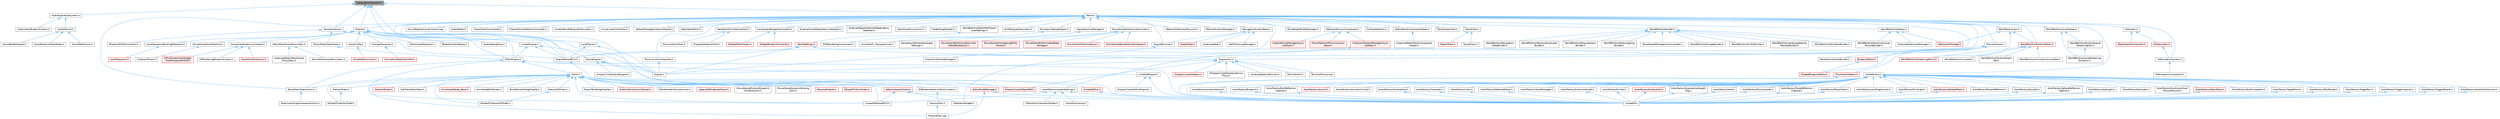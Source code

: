 digraph "SubsystemCollection.h"
{
 // INTERACTIVE_SVG=YES
 // LATEX_PDF_SIZE
  bgcolor="transparent";
  edge [fontname=Helvetica,fontsize=10,labelfontname=Helvetica,labelfontsize=10];
  node [fontname=Helvetica,fontsize=10,shape=box,height=0.2,width=0.4];
  Node1 [id="Node000001",label="SubsystemCollection.h",height=0.2,width=0.4,color="gray40", fillcolor="grey60", style="filled", fontcolor="black",tooltip=" "];
  Node1 -> Node2 [id="edge1_Node000001_Node000002",dir="back",color="steelblue1",style="solid",tooltip=" "];
  Node2 [id="Node000002",label="AudioEngineSubsystem.h",height=0.2,width=0.4,color="grey40", fillcolor="white", style="filled",URL="$d7/d17/AudioEngineSubsystem_8h.html",tooltip=" "];
  Node2 -> Node3 [id="edge2_Node000002_Node000003",dir="back",color="steelblue1",style="solid",tooltip=" "];
  Node3 [id="Node000003",label="AudioDevice.h",height=0.2,width=0.4,color="grey40", fillcolor="white", style="filled",URL="$d7/ddb/AudioDevice_8h.html",tooltip=" "];
  Node3 -> Node4 [id="edge3_Node000003_Node000004",dir="back",color="steelblue1",style="solid",tooltip=" "];
  Node4 [id="Node000004",label="SoundDefinitions.h",height=0.2,width=0.4,color="grey40", fillcolor="white", style="filled",URL="$d4/da9/SoundDefinitions_8h.html",tooltip=" "];
  Node3 -> Node5 [id="edge4_Node000003_Node000005",dir="back",color="steelblue1",style="solid",tooltip=" "];
  Node5 [id="Node000005",label="SoundNodeDoppler.h",height=0.2,width=0.4,color="grey40", fillcolor="white", style="filled",URL="$d1/d51/SoundNodeDoppler_8h.html",tooltip=" "];
  Node3 -> Node6 [id="edge5_Node000003_Node000006",dir="back",color="steelblue1",style="solid",tooltip=" "];
  Node6 [id="Node000006",label="SoundSubmixGraphNode.h",height=0.2,width=0.4,color="grey40", fillcolor="white", style="filled",URL="$d5/d09/SoundSubmixGraphNode_8h.html",tooltip=" "];
  Node2 -> Node7 [id="edge6_Node000002_Node000007",dir="back",color="steelblue1",style="solid",tooltip=" "];
  Node7 [id="Node000007",label="SubsystemBlueprintLibrary.h",height=0.2,width=0.4,color="grey40", fillcolor="white", style="filled",URL="$d1/dad/SubsystemBlueprintLibrary_8h.html",tooltip=" "];
  Node1 -> Node8 [id="edge7_Node000001_Node000008",dir="back",color="steelblue1",style="solid",tooltip=" "];
  Node8 [id="Node000008",label="EditorEngine.h",height=0.2,width=0.4,color="grey40", fillcolor="white", style="filled",URL="$da/d0c/EditorEngine_8h.html",tooltip=" "];
  Node8 -> Node9 [id="edge8_Node000008_Node000009",dir="back",color="steelblue1",style="solid",tooltip=" "];
  Node9 [id="Node000009",label="BookMarkTypeActions.h",height=0.2,width=0.4,color="grey40", fillcolor="white", style="filled",URL="$d0/d2f/BookMarkTypeActions_8h.html",tooltip=" "];
  Node9 -> Node10 [id="edge9_Node000009_Node000010",dir="back",color="steelblue1",style="solid",tooltip=" "];
  Node10 [id="Node000010",label="BookmarkSingleViewportActions.h",height=0.2,width=0.4,color="grey40", fillcolor="white", style="filled",URL="$d3/dd5/BookmarkSingleViewportActions_8h.html",tooltip=" "];
  Node8 -> Node11 [id="edge10_Node000008_Node000011",dir="back",color="steelblue1",style="solid",tooltip=" "];
  Node11 [id="Node000011",label="Editor.h",height=0.2,width=0.4,color="grey40", fillcolor="white", style="filled",URL="$de/d6e/Editor_8h.html",tooltip=" "];
  Node11 -> Node12 [id="edge11_Node000011_Node000012",dir="back",color="steelblue1",style="solid",tooltip=" "];
  Node12 [id="Node000012",label="AnimGraphNode_Base.h",height=0.2,width=0.4,color="red", fillcolor="#FFF0F0", style="filled",URL="$d0/dfb/AnimGraphNode__Base_8h.html",tooltip=" "];
  Node11 -> Node104 [id="edge12_Node000011_Node000104",dir="back",color="steelblue1",style="solid",tooltip=" "];
  Node104 [id="Node000104",label="AnimNodeEditModes.h",height=0.2,width=0.4,color="grey40", fillcolor="white", style="filled",URL="$db/dde/AnimNodeEditModes_8h.html",tooltip=" "];
  Node11 -> Node9 [id="edge13_Node000011_Node000009",dir="back",color="steelblue1",style="solid",tooltip=" "];
  Node11 -> Node105 [id="edge14_Node000011_Node000105",dir="back",color="steelblue1",style="solid",tooltip=" "];
  Node105 [id="Node000105",label="BrushBuilderDragDropOp.h",height=0.2,width=0.4,color="grey40", fillcolor="white", style="filled",URL="$d9/d56/BrushBuilderDragDropOp_8h.html",tooltip=" "];
  Node11 -> Node106 [id="edge15_Node000011_Node000106",dir="back",color="steelblue1",style="solid",tooltip=" "];
  Node106 [id="Node000106",label="DisplayClusterObjectRef.h",height=0.2,width=0.4,color="red", fillcolor="#FFF0F0", style="filled",URL="$d9/d87/DisplayClusterObjectRef_8h.html",tooltip=" "];
  Node11 -> Node114 [id="edge16_Node000011_Node000114",dir="back",color="steelblue1",style="solid",tooltip=" "];
  Node114 [id="Node000114",label="EdModeInteractiveToolsContext.h",height=0.2,width=0.4,color="grey40", fillcolor="white", style="filled",URL="$d7/da4/EdModeInteractiveToolsContext_8h.html",tooltip=" "];
  Node114 -> Node115 [id="edge17_Node000114_Node000115",dir="back",color="steelblue1",style="solid",tooltip=" "];
  Node115 [id="Node000115",label="FractureTool.h",height=0.2,width=0.4,color="grey40", fillcolor="white", style="filled",URL="$d4/d30/FractureTool_8h.html",tooltip=" "];
  Node115 -> Node116 [id="edge18_Node000115_Node000116",dir="back",color="steelblue1",style="solid",tooltip=" "];
  Node116 [id="Node000116",label="FractureTool.cpp",height=0.2,width=0.4,color="grey40", fillcolor="white", style="filled",URL="$dc/d9a/FractureTool_8cpp.html",tooltip=" "];
  Node11 -> Node117 [id="edge19_Node000011_Node000117",dir="back",color="steelblue1",style="solid",tooltip=" "];
  Node117 [id="Node000117",label="EditorModeManager.h",height=0.2,width=0.4,color="red", fillcolor="#FFF0F0", style="filled",URL="$d9/dca/EditorModeManager_8h.html",tooltip=" "];
  Node117 -> Node116 [id="edge20_Node000117_Node000116",dir="back",color="steelblue1",style="solid",tooltip=" "];
  Node117 -> Node121 [id="edge21_Node000117_Node000121",dir="back",color="steelblue1",style="solid",tooltip=" "];
  Node121 [id="Node000121",label="UnrealEd.h",height=0.2,width=0.4,color="grey40", fillcolor="white", style="filled",URL="$d2/d5f/UnrealEd_8h.html",tooltip=" "];
  Node11 -> Node124 [id="edge22_Node000011_Node000124",dir="back",color="steelblue1",style="solid",tooltip=" "];
  Node124 [id="Node000124",label="EditorViewportClient.h",height=0.2,width=0.4,color="red", fillcolor="#FFF0F0", style="filled",URL="$d4/d41/EditorViewportClient_8h.html",tooltip=" "];
  Node124 -> Node143 [id="edge23_Node000124_Node000143",dir="back",color="steelblue1",style="solid",tooltip=" "];
  Node143 [id="Node000143",label="SSkeletonWidget.h",height=0.2,width=0.4,color="grey40", fillcolor="white", style="filled",URL="$dd/da7/SSkeletonWidget_8h.html",tooltip=" "];
  Node124 -> Node121 [id="edge24_Node000124_Node000121",dir="back",color="steelblue1",style="solid",tooltip=" "];
  Node124 -> Node144 [id="edge25_Node000124_Node000144",dir="back",color="steelblue1",style="solid",tooltip=" "];
  Node144 [id="Node000144",label="UnrealEdSharedPCH.h",height=0.2,width=0.4,color="grey40", fillcolor="white", style="filled",URL="$d1/de6/UnrealEdSharedPCH_8h.html",tooltip=" "];
  Node11 -> Node145 [id="edge26_Node000011_Node000145",dir="back",color="steelblue1",style="solid",tooltip=" "];
  Node145 [id="Node000145",label="ExportTextDragDropOp.h",height=0.2,width=0.4,color="grey40", fillcolor="white", style="filled",URL="$de/d5c/ExportTextDragDropOp_8h.html",tooltip=" "];
  Node11 -> Node146 [id="edge27_Node000011_Node000146",dir="back",color="steelblue1",style="solid",tooltip=" "];
  Node146 [id="Node000146",label="ExternalDirtyActorsTracker.h",height=0.2,width=0.4,color="red", fillcolor="#FFF0F0", style="filled",URL="$db/d89/ExternalDirtyActorsTracker_8h.html",tooltip=" "];
  Node11 -> Node116 [id="edge28_Node000011_Node000116",dir="back",color="steelblue1",style="solid",tooltip=" "];
  Node11 -> Node165 [id="edge29_Node000011_Node000165",dir="back",color="steelblue1",style="solid",tooltip=" "];
  Node165 [id="Node000165",label="GameModeInfoCustomizer.h",height=0.2,width=0.4,color="grey40", fillcolor="white", style="filled",URL="$d5/df3/GameModeInfoCustomizer_8h.html",tooltip=" "];
  Node11 -> Node166 [id="edge30_Node000011_Node000166",dir="back",color="steelblue1",style="solid",tooltip=" "];
  Node166 [id="Node000166",label="LegacyEdModeInterfaces.h",height=0.2,width=0.4,color="red", fillcolor="#FFF0F0", style="filled",URL="$da/d0a/LegacyEdModeInterfaces_8h.html",tooltip=" "];
  Node11 -> Node173 [id="edge31_Node000011_Node000173",dir="back",color="steelblue1",style="solid",tooltip=" "];
  Node173 [id="Node000173",label="MovieSceneDirectorBlueprint\lConditionUtils.h",height=0.2,width=0.4,color="grey40", fillcolor="white", style="filled",URL="$d4/d8a/MovieSceneDirectorBlueprintConditionUtils_8h.html",tooltip=" "];
  Node11 -> Node174 [id="edge32_Node000011_Node000174",dir="back",color="steelblue1",style="solid",tooltip=" "];
  Node174 [id="Node000174",label="MovieSceneDynamicBinding\lUtils.h",height=0.2,width=0.4,color="grey40", fillcolor="white", style="filled",URL="$df/dce/MovieSceneDynamicBindingUtils_8h.html",tooltip=" "];
  Node11 -> Node175 [id="edge33_Node000011_Node000175",dir="back",color="steelblue1",style="solid",tooltip=" "];
  Node175 [id="Node000175",label="PersonaModule.h",height=0.2,width=0.4,color="red", fillcolor="#FFF0F0", style="filled",URL="$de/d74/PersonaModule_8h.html",tooltip=" "];
  Node11 -> Node177 [id="edge34_Node000011_Node000177",dir="back",color="steelblue1",style="solid",tooltip=" "];
  Node177 [id="Node000177",label="SGraphPinNumSlider.h",height=0.2,width=0.4,color="red", fillcolor="#FFF0F0", style="filled",URL="$d5/d00/SGraphPinNumSlider_8h.html",tooltip=" "];
  Node11 -> Node179 [id="edge35_Node000011_Node000179",dir="back",color="steelblue1",style="solid",tooltip=" "];
  Node179 [id="Node000179",label="SGraphPinVector2DSlider.h",height=0.2,width=0.4,color="grey40", fillcolor="white", style="filled",URL="$d7/d05/SGraphPinVector2DSlider_8h.html",tooltip=" "];
  Node11 -> Node180 [id="edge36_Node000011_Node000180",dir="back",color="steelblue1",style="solid",tooltip=" "];
  Node180 [id="Node000180",label="SGraphPinVectorSlider.h",height=0.2,width=0.4,color="grey40", fillcolor="white", style="filled",URL="$dc/d38/SGraphPinVectorSlider_8h.html",tooltip=" "];
  Node11 -> Node181 [id="edge37_Node000011_Node000181",dir="back",color="steelblue1",style="solid",tooltip=" "];
  Node181 [id="Node000181",label="SVector2DSlider.h",height=0.2,width=0.4,color="grey40", fillcolor="white", style="filled",URL="$de/d67/SVector2DSlider_8h.html",tooltip=" "];
  Node181 -> Node179 [id="edge38_Node000181_Node000179",dir="back",color="steelblue1",style="solid",tooltip=" "];
  Node11 -> Node182 [id="edge39_Node000011_Node000182",dir="back",color="steelblue1",style="solid",tooltip=" "];
  Node182 [id="Node000182",label="SVector4Slider.h",height=0.2,width=0.4,color="red", fillcolor="#FFF0F0", style="filled",URL="$d4/dec/SVector4Slider_8h.html",tooltip=" "];
  Node11 -> Node184 [id="edge40_Node000011_Node000184",dir="back",color="steelblue1",style="solid",tooltip=" "];
  Node184 [id="Node000184",label="SVectorSlider.h",height=0.2,width=0.4,color="grey40", fillcolor="white", style="filled",URL="$d2/db5/SVectorSlider_8h.html",tooltip=" "];
  Node184 -> Node180 [id="edge41_Node000184_Node000180",dir="back",color="steelblue1",style="solid",tooltip=" "];
  Node11 -> Node185 [id="edge42_Node000011_Node000185",dir="back",color="steelblue1",style="solid",tooltip=" "];
  Node185 [id="Node000185",label="SubTrackEditorBase.h",height=0.2,width=0.4,color="grey40", fillcolor="white", style="filled",URL="$db/d33/SubTrackEditorBase_8h.html",tooltip=" "];
  Node11 -> Node121 [id="edge43_Node000011_Node000121",dir="back",color="steelblue1",style="solid",tooltip=" "];
  Node11 -> Node186 [id="edge44_Node000011_Node000186",dir="back",color="steelblue1",style="solid",tooltip=" "];
  Node186 [id="Node000186",label="UnrealEdMisc.h",height=0.2,width=0.4,color="red", fillcolor="#FFF0F0", style="filled",URL="$da/d70/UnrealEdMisc_8h.html",tooltip=" "];
  Node186 -> Node121 [id="edge45_Node000186_Node000121",dir="back",color="steelblue1",style="solid",tooltip=" "];
  Node11 -> Node144 [id="edge46_Node000011_Node000144",dir="back",color="steelblue1",style="solid",tooltip=" "];
  Node8 -> Node121 [id="edge47_Node000008_Node000121",dir="back",color="steelblue1",style="solid",tooltip=" "];
  Node8 -> Node245 [id="edge48_Node000008_Node000245",dir="back",color="steelblue1",style="solid",tooltip=" "];
  Node245 [id="Node000245",label="UnrealEdEngine.h",height=0.2,width=0.4,color="grey40", fillcolor="white", style="filled",URL="$d2/d51/UnrealEdEngine_8h.html",tooltip=" "];
  Node245 -> Node246 [id="edge49_Node000245_Node000246",dir="back",color="steelblue1",style="solid",tooltip=" "];
  Node246 [id="Node000246",label="DisplayClusterEditorEngine.h",height=0.2,width=0.4,color="grey40", fillcolor="white", style="filled",URL="$d3/d58/DisplayClusterEditorEngine_8h.html",tooltip=" "];
  Node245 -> Node121 [id="edge50_Node000245_Node000121",dir="back",color="steelblue1",style="solid",tooltip=" "];
  Node8 -> Node144 [id="edge51_Node000008_Node000144",dir="back",color="steelblue1",style="solid",tooltip=" "];
  Node1 -> Node247 [id="edge52_Node000001_Node000247",dir="back",color="steelblue1",style="solid",tooltip=" "];
  Node247 [id="Node000247",label="Engine.h",height=0.2,width=0.4,color="grey40", fillcolor="white", style="filled",URL="$d0/de7/Classes_2Engine_2Engine_8h.html",tooltip=" "];
  Node247 -> Node248 [id="edge53_Node000247_Node000248",dir="back",color="steelblue1",style="solid",tooltip=" "];
  Node248 [id="Node000248",label="AudioDebugDraw.h",height=0.2,width=0.4,color="grey40", fillcolor="white", style="filled",URL="$df/d56/AudioDebugDraw_8h.html",tooltip=" "];
  Node247 -> Node249 [id="edge54_Node000247_Node000249",dir="back",color="steelblue1",style="solid",tooltip=" "];
  Node249 [id="Node000249",label="ChangeTransactor.h",height=0.2,width=0.4,color="grey40", fillcolor="white", style="filled",URL="$d6/da1/ChangeTransactor_8h.html",tooltip=" "];
  Node249 -> Node250 [id="edge55_Node000249_Node000250",dir="back",color="steelblue1",style="solid",tooltip=" "];
  Node250 [id="Node000250",label="IAnimationDataController.h",height=0.2,width=0.4,color="red", fillcolor="#FFF0F0", style="filled",URL="$df/d22/IAnimationDataController_8h.html",tooltip=" "];
  Node247 -> Node8 [id="edge56_Node000247_Node000008",dir="back",color="steelblue1",style="solid",tooltip=" "];
  Node247 -> Node259 [id="edge57_Node000247_Node000259",dir="back",color="steelblue1",style="solid",tooltip=" "];
  Node259 [id="Node000259",label="Engine.h",height=0.2,width=0.4,color="grey40", fillcolor="white", style="filled",URL="$d1/d34/Public_2Engine_8h.html",tooltip=" "];
  Node247 -> Node261 [id="edge58_Node000247_Node000261",dir="back",color="steelblue1",style="solid",tooltip=" "];
  Node261 [id="Node000261",label="EngineSharedPCH.h",height=0.2,width=0.4,color="grey40", fillcolor="white", style="filled",URL="$dc/dbb/EngineSharedPCH_8h.html",tooltip=" "];
  Node261 -> Node144 [id="edge59_Node000261_Node000144",dir="back",color="steelblue1",style="solid",tooltip=" "];
  Node247 -> Node323 [id="edge60_Node000247_Node000323",dir="back",color="steelblue1",style="solid",tooltip=" "];
  Node323 [id="Node000323",label="GameEngine.h",height=0.2,width=0.4,color="grey40", fillcolor="white", style="filled",URL="$d7/d1f/GameEngine_8h.html",tooltip=" "];
  Node323 -> Node324 [id="edge61_Node000323_Node000324",dir="back",color="steelblue1",style="solid",tooltip=" "];
  Node324 [id="Node000324",label="DisplayClusterGameEngine.h",height=0.2,width=0.4,color="grey40", fillcolor="white", style="filled",URL="$da/d8f/DisplayClusterGameEngine_8h.html",tooltip=" "];
  Node323 -> Node106 [id="edge62_Node000323_Node000106",dir="back",color="steelblue1",style="solid",tooltip=" "];
  Node323 -> Node259 [id="edge63_Node000323_Node000259",dir="back",color="steelblue1",style="solid",tooltip=" "];
  Node247 -> Node325 [id="edge64_Node000247_Node000325",dir="back",color="steelblue1",style="solid",tooltip=" "];
  Node325 [id="Node000325",label="LevelSequenceBindingReference.h",height=0.2,width=0.4,color="grey40", fillcolor="white", style="filled",URL="$d9/dbe/LevelSequenceBindingReference_8h.html",tooltip=" "];
  Node325 -> Node326 [id="edge65_Node000325_Node000326",dir="back",color="steelblue1",style="solid",tooltip=" "];
  Node326 [id="Node000326",label="LevelSequence.h",height=0.2,width=0.4,color="red", fillcolor="#FFF0F0", style="filled",URL="$de/d1c/LevelSequence_8h.html",tooltip=" "];
  Node247 -> Node330 [id="edge66_Node000247_Node000330",dir="back",color="steelblue1",style="solid",tooltip=" "];
  Node330 [id="Node000330",label="MallocLeakReporter.h",height=0.2,width=0.4,color="grey40", fillcolor="white", style="filled",URL="$d1/d52/MallocLeakReporter_8h.html",tooltip=" "];
  Node247 -> Node331 [id="edge67_Node000247_Node000331",dir="back",color="steelblue1",style="solid",tooltip=" "];
  Node331 [id="Node000331",label="MediaIOAudioDebug.h",height=0.2,width=0.4,color="grey40", fillcolor="white", style="filled",URL="$d6/d0c/MediaIOAudioDebug_8h.html",tooltip=" "];
  Node247 -> Node332 [id="edge68_Node000247_Node000332",dir="back",color="steelblue1",style="solid",tooltip=" "];
  Node332 [id="Node000332",label="MovieSceneEventSection.h",height=0.2,width=0.4,color="grey40", fillcolor="white", style="filled",URL="$d6/dc4/MovieSceneEventSection_8h.html",tooltip=" "];
  Node332 -> Node333 [id="edge69_Node000332_Node000333",dir="back",color="steelblue1",style="solid",tooltip=" "];
  Node333 [id="Node000333",label="ClipboardTypes.h",height=0.2,width=0.4,color="grey40", fillcolor="white", style="filled",URL="$d2/dc6/ClipboardTypes_8h.html",tooltip=" "];
  Node247 -> Node334 [id="edge70_Node000247_Node000334",dir="back",color="steelblue1",style="solid",tooltip=" "];
  Node334 [id="Node000334",label="SceneViewExtensionContext.h",height=0.2,width=0.4,color="grey40", fillcolor="white", style="filled",URL="$d6/d1c/SceneViewExtensionContext_8h.html",tooltip=" "];
  Node334 -> Node335 [id="edge71_Node000334_Node000335",dir="back",color="steelblue1",style="solid",tooltip=" "];
  Node335 [id="Node000335",label="SceneViewExtension.h",height=0.2,width=0.4,color="red", fillcolor="#FFF0F0", style="filled",URL="$d0/d0d/SceneViewExtension_8h.html",tooltip=" "];
  Node334 -> Node342 [id="edge72_Node000334_Node000342",dir="back",color="steelblue1",style="solid",tooltip=" "];
  Node342 [id="Node000342",label="VPFullScreenUserWidget\l_PostProcessWithSVE.h",height=0.2,width=0.4,color="red", fillcolor="#FFF0F0", style="filled",URL="$d3/d04/VPFullScreenUserWidget__PostProcessWithSVE_8h.html",tooltip=" "];
  Node334 -> Node344 [id="edge73_Node000334_Node000344",dir="back",color="steelblue1",style="solid",tooltip=" "];
  Node344 [id="Node000344",label="VPRenderingBlueprintLibrary.h",height=0.2,width=0.4,color="grey40", fillcolor="white", style="filled",URL="$d6/d6f/VPRenderingBlueprintLibrary_8h.html",tooltip=" "];
  Node247 -> Node345 [id="edge74_Node000247_Node000345",dir="back",color="steelblue1",style="solid",tooltip=" "];
  Node345 [id="Node000345",label="StaticMeshSceneProxyDesc.h",height=0.2,width=0.4,color="grey40", fillcolor="white", style="filled",URL="$d0/d31/StaticMeshSceneProxyDesc_8h.html",tooltip=" "];
  Node345 -> Node346 [id="edge75_Node000345_Node000346",dir="back",color="steelblue1",style="solid",tooltip=" "];
  Node346 [id="Node000346",label="InstancedStaticMeshScene\lProxyDesc.h",height=0.2,width=0.4,color="grey40", fillcolor="white", style="filled",URL="$db/dcf/InstancedStaticMeshSceneProxyDesc_8h.html",tooltip=" "];
  Node345 -> Node347 [id="edge76_Node000345_Node000347",dir="back",color="steelblue1",style="solid",tooltip=" "];
  Node347 [id="Node000347",label="SplineMeshSceneProxyDesc.h",height=0.2,width=0.4,color="grey40", fillcolor="white", style="filled",URL="$db/d1b/SplineMeshSceneProxyDesc_8h.html",tooltip=" "];
  Node247 -> Node348 [id="edge77_Node000247_Node000348",dir="back",color="steelblue1",style="solid",tooltip=" "];
  Node348 [id="Node000348",label="UnrealEngine.h",height=0.2,width=0.4,color="grey40", fillcolor="white", style="filled",URL="$d1/d4b/UnrealEngine_8h.html",tooltip=" "];
  Node348 -> Node8 [id="edge78_Node000348_Node000008",dir="back",color="steelblue1",style="solid",tooltip=" "];
  Node348 -> Node259 [id="edge79_Node000348_Node000259",dir="back",color="steelblue1",style="solid",tooltip=" "];
  Node348 -> Node261 [id="edge80_Node000348_Node000261",dir="back",color="steelblue1",style="solid",tooltip=" "];
  Node247 -> Node349 [id="edge81_Node000247_Node000349",dir="back",color="steelblue1",style="solid",tooltip=" "];
  Node349 [id="Node000349",label="VoiceConfig.h",height=0.2,width=0.4,color="grey40", fillcolor="white", style="filled",URL="$d4/dbb/VoiceConfig_8h.html",tooltip=" "];
  Node349 -> Node350 [id="edge82_Node000349_Node000350",dir="back",color="steelblue1",style="solid",tooltip=" "];
  Node350 [id="Node000350",label="VoiceDataCommon.h",height=0.2,width=0.4,color="red", fillcolor="#FFF0F0", style="filled",URL="$d0/d91/VoiceDataCommon_8h.html",tooltip=" "];
  Node1 -> Node352 [id="edge83_Node000001_Node000352",dir="back",color="steelblue1",style="solid",tooltip=" "];
  Node352 [id="Node000352",label="GameInstance.h",height=0.2,width=0.4,color="grey40", fillcolor="white", style="filled",URL="$df/d77/GameInstance_8h.html",tooltip=" "];
  Node352 -> Node353 [id="edge84_Node000352_Node000353",dir="back",color="steelblue1",style="solid",tooltip=" "];
  Node353 [id="Node000353",label="BlueprintPlatformLibrary.h",height=0.2,width=0.4,color="grey40", fillcolor="white", style="filled",URL="$da/d13/BlueprintPlatformLibrary_8h.html",tooltip=" "];
  Node352 -> Node261 [id="edge85_Node000352_Node000261",dir="back",color="steelblue1",style="solid",tooltip=" "];
  Node352 -> Node354 [id="edge86_Node000352_Node000354",dir="back",color="steelblue1",style="solid",tooltip=" "];
  Node354 [id="Node000354",label="PlayInEditorDataTypes.h",height=0.2,width=0.4,color="grey40", fillcolor="white", style="filled",URL="$d4/d0c/PlayInEditorDataTypes_8h.html",tooltip=" "];
  Node354 -> Node8 [id="edge87_Node000354_Node000008",dir="back",color="steelblue1",style="solid",tooltip=" "];
  Node1 -> Node355 [id="edge88_Node000001_Node000355",dir="back",color="steelblue1",style="solid",tooltip=" "];
  Node355 [id="Node000355",label="LocalPlayer.h",height=0.2,width=0.4,color="grey40", fillcolor="white", style="filled",URL="$d9/d4a/LocalPlayer_8h.html",tooltip=" "];
  Node355 -> Node259 [id="edge89_Node000355_Node000259",dir="back",color="steelblue1",style="solid",tooltip=" "];
  Node355 -> Node261 [id="edge90_Node000355_Node000261",dir="back",color="steelblue1",style="solid",tooltip=" "];
  Node1 -> Node356 [id="edge91_Node000001_Node000356",dir="back",color="steelblue1",style="solid",tooltip=" "];
  Node356 [id="Node000356",label="World.h",height=0.2,width=0.4,color="grey40", fillcolor="white", style="filled",URL="$dd/d5b/World_8h.html",tooltip=" "];
  Node356 -> Node357 [id="edge92_Node000356_Node000357",dir="back",color="steelblue1",style="solid",tooltip=" "];
  Node357 [id="Node000357",label="AIPerceptionSystem.h",height=0.2,width=0.4,color="grey40", fillcolor="white", style="filled",URL="$d0/d08/AIPerceptionSystem_8h.html",tooltip=" "];
  Node357 -> Node358 [id="edge93_Node000357_Node000358",dir="back",color="steelblue1",style="solid",tooltip=" "];
  Node358 [id="Node000358",label="AIPerceptionComponent.h",height=0.2,width=0.4,color="grey40", fillcolor="white", style="filled",URL="$d6/d0a/AIPerceptionComponent_8h.html",tooltip=" "];
  Node356 -> Node359 [id="edge94_Node000356_Node000359",dir="back",color="steelblue1",style="solid",tooltip=" "];
  Node359 [id="Node000359",label="AISystem.h",height=0.2,width=0.4,color="grey40", fillcolor="white", style="filled",URL="$d0/d71/AISystem_8h.html",tooltip=" "];
  Node359 -> Node360 [id="edge95_Node000359_Node000360",dir="back",color="steelblue1",style="solid",tooltip=" "];
  Node360 [id="Node000360",label="AISubsystem.h",height=0.2,width=0.4,color="red", fillcolor="#FFF0F0", style="filled",URL="$d0/d50/AISubsystem_8h.html",tooltip=" "];
  Node360 -> Node357 [id="edge96_Node000360_Node000357",dir="back",color="steelblue1",style="solid",tooltip=" "];
  Node359 -> Node362 [id="edge97_Node000359_Node000362",dir="back",color="steelblue1",style="solid",tooltip=" "];
  Node362 [id="Node000362",label="BlackboardComponent.h",height=0.2,width=0.4,color="red", fillcolor="#FFF0F0", style="filled",URL="$d9/d2d/BlackboardComponent_8h.html",tooltip=" "];
  Node356 -> Node388 [id="edge98_Node000356_Node000388",dir="back",color="steelblue1",style="solid",tooltip=" "];
  Node388 [id="Node000388",label="ActorFactory.h",height=0.2,width=0.4,color="grey40", fillcolor="white", style="filled",URL="$d7/dae/ActorFactory_8h.html",tooltip=" "];
  Node388 -> Node389 [id="edge99_Node000388_Node000389",dir="back",color="steelblue1",style="solid",tooltip=" "];
  Node389 [id="Node000389",label="ActorFactoryAmbientSound.h",height=0.2,width=0.4,color="grey40", fillcolor="white", style="filled",URL="$dc/d73/ActorFactoryAmbientSound_8h.html",tooltip=" "];
  Node389 -> Node121 [id="edge100_Node000389_Node000121",dir="back",color="steelblue1",style="solid",tooltip=" "];
  Node388 -> Node390 [id="edge101_Node000388_Node000390",dir="back",color="steelblue1",style="solid",tooltip=" "];
  Node390 [id="Node000390",label="ActorFactoryBlueprint.h",height=0.2,width=0.4,color="grey40", fillcolor="white", style="filled",URL="$d8/df5/ActorFactoryBlueprint_8h.html",tooltip=" "];
  Node390 -> Node121 [id="edge102_Node000390_Node000121",dir="back",color="steelblue1",style="solid",tooltip=" "];
  Node388 -> Node391 [id="edge103_Node000388_Node000391",dir="back",color="steelblue1",style="solid",tooltip=" "];
  Node391 [id="Node000391",label="ActorFactoryBoxReflection\lCapture.h",height=0.2,width=0.4,color="grey40", fillcolor="white", style="filled",URL="$dd/d97/ActorFactoryBoxReflectionCapture_8h.html",tooltip=" "];
  Node391 -> Node121 [id="edge104_Node000391_Node000121",dir="back",color="steelblue1",style="solid",tooltip=" "];
  Node388 -> Node392 [id="edge105_Node000388_Node000392",dir="back",color="steelblue1",style="solid",tooltip=" "];
  Node392 [id="Node000392",label="ActorFactoryCacheManager.h",height=0.2,width=0.4,color="grey40", fillcolor="white", style="filled",URL="$da/d58/ActorFactoryCacheManager_8h.html",tooltip=" "];
  Node388 -> Node393 [id="edge106_Node000388_Node000393",dir="back",color="steelblue1",style="solid",tooltip=" "];
  Node393 [id="Node000393",label="ActorFactoryCameraActor.h",height=0.2,width=0.4,color="grey40", fillcolor="white", style="filled",URL="$df/db7/ActorFactoryCameraActor_8h.html",tooltip=" "];
  Node393 -> Node121 [id="edge107_Node000393_Node000121",dir="back",color="steelblue1",style="solid",tooltip=" "];
  Node388 -> Node394 [id="edge108_Node000388_Node000394",dir="back",color="steelblue1",style="solid",tooltip=" "];
  Node394 [id="Node000394",label="ActorFactoryCharacter.h",height=0.2,width=0.4,color="grey40", fillcolor="white", style="filled",URL="$d9/db9/ActorFactoryCharacter_8h.html",tooltip=" "];
  Node394 -> Node121 [id="edge109_Node000394_Node000121",dir="back",color="steelblue1",style="solid",tooltip=" "];
  Node388 -> Node395 [id="edge110_Node000388_Node000395",dir="back",color="steelblue1",style="solid",tooltip=" "];
  Node395 [id="Node000395",label="ActorFactoryClass.h",height=0.2,width=0.4,color="grey40", fillcolor="white", style="filled",URL="$d8/df5/ActorFactoryClass_8h.html",tooltip=" "];
  Node395 -> Node121 [id="edge111_Node000395_Node000121",dir="back",color="steelblue1",style="solid",tooltip=" "];
  Node388 -> Node396 [id="edge112_Node000388_Node000396",dir="back",color="steelblue1",style="solid",tooltip=" "];
  Node396 [id="Node000396",label="ActorFactoryDeferredDecal.h",height=0.2,width=0.4,color="grey40", fillcolor="white", style="filled",URL="$d3/db3/ActorFactoryDeferredDecal_8h.html",tooltip=" "];
  Node396 -> Node121 [id="edge113_Node000396_Node000121",dir="back",color="steelblue1",style="solid",tooltip=" "];
  Node388 -> Node397 [id="edge114_Node000388_Node000397",dir="back",color="steelblue1",style="solid",tooltip=" "];
  Node397 [id="Node000397",label="ActorFactoryDirectionalLight.h",height=0.2,width=0.4,color="grey40", fillcolor="white", style="filled",URL="$d3/d54/ActorFactoryDirectionalLight_8h.html",tooltip=" "];
  Node397 -> Node121 [id="edge115_Node000397_Node000121",dir="back",color="steelblue1",style="solid",tooltip=" "];
  Node388 -> Node398 [id="edge116_Node000388_Node000398",dir="back",color="steelblue1",style="solid",tooltip=" "];
  Node398 [id="Node000398",label="ActorFactoryEmitter.h",height=0.2,width=0.4,color="grey40", fillcolor="white", style="filled",URL="$df/d95/ActorFactoryEmitter_8h.html",tooltip=" "];
  Node398 -> Node121 [id="edge117_Node000398_Node000121",dir="back",color="steelblue1",style="solid",tooltip=" "];
  Node388 -> Node399 [id="edge118_Node000388_Node000399",dir="back",color="steelblue1",style="solid",tooltip=" "];
  Node399 [id="Node000399",label="ActorFactoryEmptyActor.h",height=0.2,width=0.4,color="red", fillcolor="#FFF0F0", style="filled",URL="$df/d92/ActorFactoryEmptyActor_8h.html",tooltip=" "];
  Node399 -> Node121 [id="edge119_Node000399_Node000121",dir="back",color="steelblue1",style="solid",tooltip=" "];
  Node388 -> Node401 [id="edge120_Node000388_Node000401",dir="back",color="steelblue1",style="solid",tooltip=" "];
  Node401 [id="Node000401",label="ActorFactoryExponentialHeight\lFog.h",height=0.2,width=0.4,color="grey40", fillcolor="white", style="filled",URL="$de/d15/ActorFactoryExponentialHeightFog_8h.html",tooltip=" "];
  Node401 -> Node121 [id="edge121_Node000401_Node000121",dir="back",color="steelblue1",style="solid",tooltip=" "];
  Node388 -> Node402 [id="edge122_Node000388_Node000402",dir="back",color="steelblue1",style="solid",tooltip=" "];
  Node402 [id="Node000402",label="ActorFactoryLocalFogVolume.h",height=0.2,width=0.4,color="grey40", fillcolor="white", style="filled",URL="$dc/db2/ActorFactoryLocalFogVolume_8h.html",tooltip=" "];
  Node388 -> Node403 [id="edge123_Node000388_Node000403",dir="back",color="steelblue1",style="solid",tooltip=" "];
  Node403 [id="Node000403",label="ActorFactoryNote.h",height=0.2,width=0.4,color="grey40", fillcolor="white", style="filled",URL="$da/d8c/ActorFactoryNote_8h.html",tooltip=" "];
  Node403 -> Node121 [id="edge124_Node000403_Node000121",dir="back",color="steelblue1",style="solid",tooltip=" "];
  Node388 -> Node404 [id="edge125_Node000388_Node000404",dir="back",color="steelblue1",style="solid",tooltip=" "];
  Node404 [id="Node000404",label="ActorFactoryPhysicsAsset.h",height=0.2,width=0.4,color="grey40", fillcolor="white", style="filled",URL="$d0/d58/ActorFactoryPhysicsAsset_8h.html",tooltip=" "];
  Node404 -> Node121 [id="edge126_Node000404_Node000121",dir="back",color="steelblue1",style="solid",tooltip=" "];
  Node388 -> Node405 [id="edge127_Node000388_Node000405",dir="back",color="steelblue1",style="solid",tooltip=" "];
  Node405 [id="Node000405",label="ActorFactoryPlanarReflection.h",height=0.2,width=0.4,color="grey40", fillcolor="white", style="filled",URL="$d0/d1d/ActorFactoryPlanarReflection_8h.html",tooltip=" "];
  Node388 -> Node406 [id="edge128_Node000388_Node000406",dir="back",color="steelblue1",style="solid",tooltip=" "];
  Node406 [id="Node000406",label="ActorFactoryPlaneReflection\lCapture.h",height=0.2,width=0.4,color="grey40", fillcolor="white", style="filled",URL="$d8/dfd/ActorFactoryPlaneReflectionCapture_8h.html",tooltip=" "];
  Node406 -> Node121 [id="edge129_Node000406_Node000121",dir="back",color="steelblue1",style="solid",tooltip=" "];
  Node388 -> Node407 [id="edge130_Node000388_Node000407",dir="back",color="steelblue1",style="solid",tooltip=" "];
  Node407 [id="Node000407",label="ActorFactoryPlayerStart.h",height=0.2,width=0.4,color="grey40", fillcolor="white", style="filled",URL="$d8/d7e/ActorFactoryPlayerStart_8h.html",tooltip=" "];
  Node407 -> Node121 [id="edge131_Node000407_Node000121",dir="back",color="steelblue1",style="solid",tooltip=" "];
  Node388 -> Node408 [id="edge132_Node000388_Node000408",dir="back",color="steelblue1",style="solid",tooltip=" "];
  Node408 [id="Node000408",label="ActorFactoryPointLight.h",height=0.2,width=0.4,color="grey40", fillcolor="white", style="filled",URL="$d5/d37/ActorFactoryPointLight_8h.html",tooltip=" "];
  Node408 -> Node121 [id="edge133_Node000408_Node000121",dir="back",color="steelblue1",style="solid",tooltip=" "];
  Node388 -> Node409 [id="edge134_Node000388_Node000409",dir="back",color="steelblue1",style="solid",tooltip=" "];
  Node409 [id="Node000409",label="ActorFactoryRectLight.h",height=0.2,width=0.4,color="grey40", fillcolor="white", style="filled",URL="$d1/d97/ActorFactoryRectLight_8h.html",tooltip=" "];
  Node388 -> Node410 [id="edge135_Node000388_Node000410",dir="back",color="steelblue1",style="solid",tooltip=" "];
  Node410 [id="Node000410",label="ActorFactoryRuntimeVirtual\lTextureVolume.h",height=0.2,width=0.4,color="grey40", fillcolor="white", style="filled",URL="$d6/dd7/ActorFactoryRuntimeVirtualTextureVolume_8h.html",tooltip=" "];
  Node388 -> Node411 [id="edge136_Node000388_Node000411",dir="back",color="steelblue1",style="solid",tooltip=" "];
  Node411 [id="Node000411",label="ActorFactorySkeletalMesh.h",height=0.2,width=0.4,color="red", fillcolor="#FFF0F0", style="filled",URL="$d7/dbb/ActorFactorySkeletalMesh_8h.html",tooltip=" "];
  Node411 -> Node121 [id="edge137_Node000411_Node000121",dir="back",color="steelblue1",style="solid",tooltip=" "];
  Node388 -> Node413 [id="edge138_Node000388_Node000413",dir="back",color="steelblue1",style="solid",tooltip=" "];
  Node413 [id="Node000413",label="ActorFactorySkyAtmosphere.h",height=0.2,width=0.4,color="grey40", fillcolor="white", style="filled",URL="$d2/d7c/ActorFactorySkyAtmosphere_8h.html",tooltip=" "];
  Node388 -> Node414 [id="edge139_Node000388_Node000414",dir="back",color="steelblue1",style="solid",tooltip=" "];
  Node414 [id="Node000414",label="ActorFactorySkyLight.h",height=0.2,width=0.4,color="grey40", fillcolor="white", style="filled",URL="$d2/d21/ActorFactorySkyLight_8h.html",tooltip=" "];
  Node414 -> Node121 [id="edge140_Node000414_Node000121",dir="back",color="steelblue1",style="solid",tooltip=" "];
  Node388 -> Node415 [id="edge141_Node000388_Node000415",dir="back",color="steelblue1",style="solid",tooltip=" "];
  Node415 [id="Node000415",label="ActorFactorySphereReflection\lCapture.h",height=0.2,width=0.4,color="grey40", fillcolor="white", style="filled",URL="$de/db8/ActorFactorySphereReflectionCapture_8h.html",tooltip=" "];
  Node415 -> Node121 [id="edge142_Node000415_Node000121",dir="back",color="steelblue1",style="solid",tooltip=" "];
  Node388 -> Node416 [id="edge143_Node000388_Node000416",dir="back",color="steelblue1",style="solid",tooltip=" "];
  Node416 [id="Node000416",label="ActorFactorySpotLight.h",height=0.2,width=0.4,color="grey40", fillcolor="white", style="filled",URL="$d6/d7f/ActorFactorySpotLight_8h.html",tooltip=" "];
  Node416 -> Node121 [id="edge144_Node000416_Node000121",dir="back",color="steelblue1",style="solid",tooltip=" "];
  Node388 -> Node417 [id="edge145_Node000388_Node000417",dir="back",color="steelblue1",style="solid",tooltip=" "];
  Node417 [id="Node000417",label="ActorFactoryStaticMesh.h",height=0.2,width=0.4,color="red", fillcolor="#FFF0F0", style="filled",URL="$d2/dd1/ActorFactoryStaticMesh_8h.html",tooltip=" "];
  Node417 -> Node121 [id="edge146_Node000417_Node000121",dir="back",color="steelblue1",style="solid",tooltip=" "];
  Node388 -> Node420 [id="edge147_Node000388_Node000420",dir="back",color="steelblue1",style="solid",tooltip=" "];
  Node420 [id="Node000420",label="ActorFactoryTargetPoint.h",height=0.2,width=0.4,color="grey40", fillcolor="white", style="filled",URL="$db/d69/ActorFactoryTargetPoint_8h.html",tooltip=" "];
  Node420 -> Node121 [id="edge148_Node000420_Node000121",dir="back",color="steelblue1",style="solid",tooltip=" "];
  Node388 -> Node421 [id="edge149_Node000388_Node000421",dir="back",color="steelblue1",style="solid",tooltip=" "];
  Node421 [id="Node000421",label="ActorFactoryTextRender.h",height=0.2,width=0.4,color="grey40", fillcolor="white", style="filled",URL="$d8/d4c/ActorFactoryTextRender_8h.html",tooltip=" "];
  Node421 -> Node121 [id="edge150_Node000421_Node000121",dir="back",color="steelblue1",style="solid",tooltip=" "];
  Node388 -> Node422 [id="edge151_Node000388_Node000422",dir="back",color="steelblue1",style="solid",tooltip=" "];
  Node422 [id="Node000422",label="ActorFactoryTriggerBox.h",height=0.2,width=0.4,color="grey40", fillcolor="white", style="filled",URL="$d9/dbe/ActorFactoryTriggerBox_8h.html",tooltip=" "];
  Node422 -> Node121 [id="edge152_Node000422_Node000121",dir="back",color="steelblue1",style="solid",tooltip=" "];
  Node388 -> Node423 [id="edge153_Node000388_Node000423",dir="back",color="steelblue1",style="solid",tooltip=" "];
  Node423 [id="Node000423",label="ActorFactoryTriggerCapsule.h",height=0.2,width=0.4,color="grey40", fillcolor="white", style="filled",URL="$dd/d0f/ActorFactoryTriggerCapsule_8h.html",tooltip=" "];
  Node423 -> Node121 [id="edge154_Node000423_Node000121",dir="back",color="steelblue1",style="solid",tooltip=" "];
  Node388 -> Node424 [id="edge155_Node000388_Node000424",dir="back",color="steelblue1",style="solid",tooltip=" "];
  Node424 [id="Node000424",label="ActorFactoryTriggerSphere.h",height=0.2,width=0.4,color="grey40", fillcolor="white", style="filled",URL="$d9/dbe/ActorFactoryTriggerSphere_8h.html",tooltip=" "];
  Node424 -> Node121 [id="edge156_Node000424_Node000121",dir="back",color="steelblue1",style="solid",tooltip=" "];
  Node388 -> Node425 [id="edge157_Node000388_Node000425",dir="back",color="steelblue1",style="solid",tooltip=" "];
  Node425 [id="Node000425",label="ActorFactoryVectorFieldVolume.h",height=0.2,width=0.4,color="grey40", fillcolor="white", style="filled",URL="$d9/d89/ActorFactoryVectorFieldVolume_8h.html",tooltip=" "];
  Node425 -> Node121 [id="edge158_Node000425_Node000121",dir="back",color="steelblue1",style="solid",tooltip=" "];
  Node388 -> Node426 [id="edge159_Node000388_Node000426",dir="back",color="steelblue1",style="solid",tooltip=" "];
  Node426 [id="Node000426",label="ActorFactoryVolume.h",height=0.2,width=0.4,color="red", fillcolor="#FFF0F0", style="filled",URL="$df/d08/ActorFactoryVolume_8h.html",tooltip=" "];
  Node388 -> Node430 [id="edge160_Node000388_Node000430",dir="back",color="steelblue1",style="solid",tooltip=" "];
  Node430 [id="Node000430",label="ActorFactoryVolumetricCloud.h",height=0.2,width=0.4,color="grey40", fillcolor="white", style="filled",URL="$d5/da1/ActorFactoryVolumetricCloud_8h.html",tooltip=" "];
  Node388 -> Node121 [id="edge161_Node000388_Node000121",dir="back",color="steelblue1",style="solid",tooltip=" "];
  Node356 -> Node431 [id="edge162_Node000356_Node000431",dir="back",color="steelblue1",style="solid",tooltip=" "];
  Node431 [id="Node000431",label="AsyncRegisterLevelContext.cpp",height=0.2,width=0.4,color="grey40", fillcolor="white", style="filled",URL="$da/df8/AsyncRegisterLevelContext_8cpp.html",tooltip=" "];
  Node356 -> Node432 [id="edge163_Node000356_Node000432",dir="back",color="steelblue1",style="solid",tooltip=" "];
  Node432 [id="Node000432",label="AudioMeter.h",height=0.2,width=0.4,color="grey40", fillcolor="white", style="filled",URL="$de/db0/AudioMeter_8h.html",tooltip=" "];
  Node356 -> Node433 [id="edge164_Node000356_Node000433",dir="back",color="steelblue1",style="solid",tooltip=" "];
  Node433 [id="Node000433",label="BaseMeshFromSplinesTool.h",height=0.2,width=0.4,color="grey40", fillcolor="white", style="filled",URL="$da/d31/BaseMeshFromSplinesTool_8h.html",tooltip=" "];
  Node433 -> Node434 [id="edge165_Node000433_Node000434",dir="back",color="steelblue1",style="solid",tooltip=" "];
  Node434 [id="Node000434",label="RevolveSplineTool.h",height=0.2,width=0.4,color="grey40", fillcolor="white", style="filled",URL="$d3/d36/RevolveSplineTool_8h.html",tooltip=" "];
  Node433 -> Node435 [id="edge166_Node000433_Node000435",dir="back",color="steelblue1",style="solid",tooltip=" "];
  Node435 [id="Node000435",label="TriangulateSplinesTool.h",height=0.2,width=0.4,color="grey40", fillcolor="white", style="filled",URL="$d9/de6/TriangulateSplinesTool_8h.html",tooltip=" "];
  Node356 -> Node9 [id="edge167_Node000356_Node000009",dir="back",color="steelblue1",style="solid",tooltip=" "];
  Node356 -> Node436 [id="edge168_Node000356_Node000436",dir="back",color="steelblue1",style="solid",tooltip=" "];
  Node436 [id="Node000436",label="ChaosFleshCommands.h",height=0.2,width=0.4,color="grey40", fillcolor="white", style="filled",URL="$d9/db1/ChaosFleshCommands_8h.html",tooltip=" "];
  Node356 -> Node437 [id="edge169_Node000356_Node000437",dir="back",color="steelblue1",style="solid",tooltip=" "];
  Node437 [id="Node000437",label="ChaosSimModuleManager.h",height=0.2,width=0.4,color="grey40", fillcolor="white", style="filled",URL="$d7/dd1/ChaosSimModuleManager_8h.html",tooltip=" "];
  Node356 -> Node438 [id="edge170_Node000356_Node000438",dir="back",color="steelblue1",style="solid",tooltip=" "];
  Node438 [id="Node000438",label="ChaosVehiclesEditorCommands.h",height=0.2,width=0.4,color="grey40", fillcolor="white", style="filled",URL="$de/dbf/ChaosVehiclesEditorCommands_8h.html",tooltip=" "];
  Node356 -> Node439 [id="edge171_Node000356_Node000439",dir="back",color="steelblue1",style="solid",tooltip=" "];
  Node439 [id="Node000439",label="ComponentReregisterContext.h",height=0.2,width=0.4,color="grey40", fillcolor="white", style="filled",URL="$de/d6e/ComponentReregisterContext_8h.html",tooltip=" "];
  Node439 -> Node440 [id="edge172_Node000439_Node000440",dir="back",color="steelblue1",style="solid",tooltip=" "];
  Node440 [id="Node000440",label="SkeletalMeshTypes.h",height=0.2,width=0.4,color="red", fillcolor="#FFF0F0", style="filled",URL="$d5/d0c/SkeletalMeshTypes_8h.html",tooltip=" "];
  Node439 -> Node477 [id="edge173_Node000439_Node000477",dir="back",color="steelblue1",style="solid",tooltip=" "];
  Node477 [id="Node000477",label="WidgetBlueprintCompiler.h",height=0.2,width=0.4,color="red", fillcolor="#FFF0F0", style="filled",URL="$d9/d6b/WidgetBlueprintCompiler_8h.html",tooltip=" "];
  Node356 -> Node480 [id="edge174_Node000356_Node000480",dir="back",color="steelblue1",style="solid",tooltip=" "];
  Node480 [id="Node000480",label="ContentBundleEngineSubsystem.h",height=0.2,width=0.4,color="grey40", fillcolor="white", style="filled",URL="$d5/d9b/ContentBundleEngineSubsystem_8h.html",tooltip=" "];
  Node356 -> Node481 [id="edge175_Node000356_Node000481",dir="back",color="steelblue1",style="solid",tooltip=" "];
  Node481 [id="Node000481",label="CurveLinearColorAtlas.h",height=0.2,width=0.4,color="grey40", fillcolor="white", style="filled",URL="$dd/d63/CurveLinearColorAtlas_8h.html",tooltip=" "];
  Node356 -> Node482 [id="edge176_Node000356_Node000482",dir="back",color="steelblue1",style="solid",tooltip=" "];
  Node482 [id="Node000482",label="DefaultManagerInstanceTracker.h",height=0.2,width=0.4,color="grey40", fillcolor="white", style="filled",URL="$d4/d29/DefaultManagerInstanceTracker_8h.html",tooltip=" "];
  Node356 -> Node114 [id="edge177_Node000356_Node000114",dir="back",color="steelblue1",style="solid",tooltip=" "];
  Node356 -> Node483 [id="edge178_Node000356_Node000483",dir="back",color="steelblue1",style="solid",tooltip=" "];
  Node483 [id="Node000483",label="EditorWorldUtils.h",height=0.2,width=0.4,color="grey40", fillcolor="white", style="filled",URL="$dc/d0a/EditorWorldUtils_8h.html",tooltip=" "];
  Node356 -> Node247 [id="edge179_Node000356_Node000247",dir="back",color="steelblue1",style="solid",tooltip=" "];
  Node356 -> Node258 [id="edge180_Node000356_Node000258",dir="back",color="steelblue1",style="solid",tooltip=" "];
  Node258 [id="Node000258",label="EngineMinimal.h",height=0.2,width=0.4,color="grey40", fillcolor="white", style="filled",URL="$d0/d2c/EngineMinimal_8h.html",tooltip=" "];
  Node258 -> Node259 [id="edge181_Node000258_Node000259",dir="back",color="steelblue1",style="solid",tooltip=" "];
  Node356 -> Node261 [id="edge182_Node000356_Node000261",dir="back",color="steelblue1",style="solid",tooltip=" "];
  Node356 -> Node484 [id="edge183_Node000356_Node000484",dir="back",color="steelblue1",style="solid",tooltip=" "];
  Node484 [id="Node000484",label="EngineUtils.h",height=0.2,width=0.4,color="grey40", fillcolor="white", style="filled",URL="$d4/d61/EngineUtils_8h.html",tooltip=" "];
  Node484 -> Node485 [id="edge184_Node000484_Node000485",dir="back",color="steelblue1",style="solid",tooltip=" "];
  Node485 [id="Node000485",label="DisplayClusterHelpers.h",height=0.2,width=0.4,color="red", fillcolor="#FFF0F0", style="filled",URL="$da/dda/DisplayClusterHelpers_8h.html",tooltip=" "];
  Node484 -> Node106 [id="edge185_Node000484_Node000106",dir="back",color="steelblue1",style="solid",tooltip=" "];
  Node484 -> Node259 [id="edge186_Node000484_Node000259",dir="back",color="steelblue1",style="solid",tooltip=" "];
  Node484 -> Node487 [id="edge187_Node000484_Node000487",dir="back",color="steelblue1",style="solid",tooltip=" "];
  Node487 [id="Node000487",label="IDisplayClusterDisplayDevice\lProxy.h",height=0.2,width=0.4,color="grey40", fillcolor="white", style="filled",URL="$dd/d48/IDisplayClusterDisplayDeviceProxy_8h.html",tooltip=" "];
  Node484 -> Node488 [id="edge188_Node000484_Node000488",dir="back",color="steelblue1",style="solid",tooltip=" "];
  Node488 [id="Node000488",label="LandscapeSplineProxies.h",height=0.2,width=0.4,color="grey40", fillcolor="white", style="filled",URL="$d6/d6f/LandscapeSplineProxies_8h.html",tooltip=" "];
  Node484 -> Node489 [id="edge189_Node000484_Node000489",dir="back",color="steelblue1",style="solid",tooltip=" "];
  Node489 [id="Node000489",label="PawnIterator.h",height=0.2,width=0.4,color="grey40", fillcolor="white", style="filled",URL="$d3/d9c/PawnIterator_8h.html",tooltip=" "];
  Node484 -> Node490 [id="edge190_Node000484_Node000490",dir="back",color="steelblue1",style="solid",tooltip=" "];
  Node490 [id="Node000490",label="Texture2DArray.cpp",height=0.2,width=0.4,color="grey40", fillcolor="white", style="filled",URL="$d7/d13/Texture2DArray_8cpp.html",tooltip=" "];
  Node356 -> Node491 [id="edge191_Node000356_Node000491",dir="back",color="steelblue1",style="solid",tooltip=" "];
  Node491 [id="Node000491",label="EnvQueryDebugHelpers.h",height=0.2,width=0.4,color="grey40", fillcolor="white", style="filled",URL="$de/dda/EnvQueryDebugHelpers_8h.html",tooltip=" "];
  Node491 -> Node492 [id="edge192_Node000491_Node000492",dir="back",color="steelblue1",style="solid",tooltip=" "];
  Node492 [id="Node000492",label="EQSRenderingComponent.h",height=0.2,width=0.4,color="grey40", fillcolor="white", style="filled",URL="$df/d63/EQSRenderingComponent_8h.html",tooltip=" "];
  Node356 -> Node493 [id="edge193_Node000356_Node000493",dir="back",color="steelblue1",style="solid",tooltip=" "];
  Node493 [id="Node000493",label="ExternalAssetDependencyGatherer.h",height=0.2,width=0.4,color="grey40", fillcolor="white", style="filled",URL="$da/dbe/ExternalAssetDependencyGatherer_8h.html",tooltip=" "];
  Node356 -> Node494 [id="edge194_Node000356_Node000494",dir="back",color="steelblue1",style="solid",tooltip=" "];
  Node494 [id="Node000494",label="ExternalObjectAndActorDependency\lGatherer.h",height=0.2,width=0.4,color="grey40", fillcolor="white", style="filled",URL="$d3/d4e/ExternalObjectAndActorDependencyGatherer_8h.html",tooltip=" "];
  Node356 -> Node495 [id="edge195_Node000356_Node000495",dir="back",color="steelblue1",style="solid",tooltip=" "];
  Node495 [id="Node000495",label="FleshAssetConversion.h",height=0.2,width=0.4,color="grey40", fillcolor="white", style="filled",URL="$d3/d2e/FleshAssetConversion_8h.html",tooltip=" "];
  Node356 -> Node496 [id="edge196_Node000356_Node000496",dir="back",color="steelblue1",style="solid",tooltip=" "];
  Node496 [id="Node000496",label="FolderDragDropOp.h",height=0.2,width=0.4,color="grey40", fillcolor="white", style="filled",URL="$d9/d22/FolderDragDropOp_8h.html",tooltip=" "];
  Node356 -> Node497 [id="edge197_Node000356_Node000497",dir="back",color="steelblue1",style="solid",tooltip=" "];
  Node497 [id="Node000497",label="GameplayCueManager.h",height=0.2,width=0.4,color="grey40", fillcolor="white", style="filled",URL="$d7/d4e/GameplayCueManager_8h.html",tooltip=" "];
  Node497 -> Node498 [id="edge198_Node000497_Node000498",dir="back",color="steelblue1",style="solid",tooltip=" "];
  Node498 [id="Node000498",label="AnimNotify_GameplayCue.h",height=0.2,width=0.4,color="grey40", fillcolor="white", style="filled",URL="$da/d48/AnimNotify__GameplayCue_8h.html",tooltip=" "];
  Node497 -> Node499 [id="edge199_Node000497_Node000499",dir="back",color="steelblue1",style="solid",tooltip=" "];
  Node499 [id="Node000499",label="GameplayAbilitiesDeveloper\lSettings.h",height=0.2,width=0.4,color="grey40", fillcolor="white", style="filled",URL="$d3/d55/GameplayAbilitiesDeveloperSettings_8h.html",tooltip=" "];
  Node356 -> Node500 [id="edge200_Node000356_Node000500",dir="back",color="steelblue1",style="solid",tooltip=" "];
  Node500 [id="Node000500",label="HLODEngineSubsystem.h",height=0.2,width=0.4,color="grey40", fillcolor="white", style="filled",URL="$d5/d59/HLODEngineSubsystem_8h.html",tooltip=" "];
  Node356 -> Node501 [id="edge201_Node000356_Node000501",dir="back",color="steelblue1",style="solid",tooltip=" "];
  Node501 [id="Node000501",label="LevelEditorViewportSettings.h",height=0.2,width=0.4,color="grey40", fillcolor="white", style="filled",URL="$df/dbd/LevelEditorViewportSettings_8h.html",tooltip=" "];
  Node501 -> Node502 [id="edge202_Node000501_Node000502",dir="back",color="steelblue1",style="solid",tooltip=" "];
  Node502 [id="Node000502",label="ActorPositioning.h",height=0.2,width=0.4,color="grey40", fillcolor="white", style="filled",URL="$d8/dca/ActorPositioning_8h.html",tooltip=" "];
  Node501 -> Node503 [id="edge203_Node000501_Node000503",dir="back",color="steelblue1",style="solid",tooltip=" "];
  Node503 [id="Node000503",label="STransformViewportToolbar.h",height=0.2,width=0.4,color="grey40", fillcolor="white", style="filled",URL="$d8/da8/STransformViewportToolbar_8h.html",tooltip=" "];
  Node501 -> Node121 [id="edge204_Node000501_Node000121",dir="back",color="steelblue1",style="solid",tooltip=" "];
  Node501 -> Node144 [id="edge205_Node000501_Node000144",dir="back",color="steelblue1",style="solid",tooltip=" "];
  Node356 -> Node504 [id="edge206_Node000356_Node000504",dir="back",color="steelblue1",style="solid",tooltip=" "];
  Node504 [id="Node000504",label="MovieSceneEntitySystemLinker.h",height=0.2,width=0.4,color="grey40", fillcolor="white", style="filled",URL="$d9/d16/MovieSceneEntitySystemLinker_8h.html",tooltip=" "];
  Node504 -> Node505 [id="edge207_Node000504_Node000505",dir="back",color="steelblue1",style="solid",tooltip=" "];
  Node505 [id="Node000505",label="MovieSceneBlenderSystemHelper.h",height=0.2,width=0.4,color="red", fillcolor="#FFF0F0", style="filled",URL="$d5/d47/MovieSceneBlenderSystemHelper_8h.html",tooltip=" "];
  Node504 -> Node536 [id="edge208_Node000504_Node000536",dir="back",color="steelblue1",style="solid",tooltip=" "];
  Node536 [id="Node000536",label="MovieSceneEntitySystemLinker\lSharedExtension.h",height=0.2,width=0.4,color="red", fillcolor="#FFF0F0", style="filled",URL="$dc/df1/MovieSceneEntitySystemLinkerSharedExtension_8h.html",tooltip=" "];
  Node504 -> Node538 [id="edge209_Node000504_Node000538",dir="back",color="steelblue1",style="solid",tooltip=" "];
  Node538 [id="Node000538",label="MovieSceneOverlappingEntity\lTracker.h",height=0.2,width=0.4,color="red", fillcolor="#FFF0F0", style="filled",URL="$db/d41/MovieSceneOverlappingEntityTracker_8h.html",tooltip=" "];
  Node504 -> Node545 [id="edge210_Node000504_Node000545",dir="back",color="steelblue1",style="solid",tooltip=" "];
  Node545 [id="Node000545",label="MovieScenePreAnimatedState\lStorage.h",height=0.2,width=0.4,color="red", fillcolor="#FFF0F0", style="filled",URL="$db/d56/MovieScenePreAnimatedStateStorage_8h.html",tooltip=" "];
  Node504 -> Node572 [id="edge211_Node000504_Node000572",dir="back",color="steelblue1",style="solid",tooltip=" "];
  Node572 [id="Node000572",label="MovieSceneTrackInstance.h",height=0.2,width=0.4,color="red", fillcolor="#FFF0F0", style="filled",URL="$d4/d28/MovieSceneTrackInstance_8h.html",tooltip=" "];
  Node356 -> Node599 [id="edge212_Node000356_Node000599",dir="back",color="steelblue1",style="solid",tooltip=" "];
  Node599 [id="Node000599",label="NavigationSystemBase.h",height=0.2,width=0.4,color="grey40", fillcolor="white", style="filled",URL="$d3/d6b/NavigationSystemBase_8h.html",tooltip=" "];
  Node599 -> Node258 [id="edge213_Node000599_Node000258",dir="back",color="steelblue1",style="solid",tooltip=" "];
  Node599 -> Node600 [id="edge214_Node000599_Node000600",dir="back",color="steelblue1",style="solid",tooltip=" "];
  Node600 [id="Node000600",label="GraphAStar.h",height=0.2,width=0.4,color="red", fillcolor="#FFF0F0", style="filled",URL="$de/d83/GraphAStar_8h.html",tooltip=" "];
  Node599 -> Node602 [id="edge215_Node000599_Node000602",dir="back",color="steelblue1",style="solid",tooltip=" "];
  Node602 [id="Node000602",label="LandscapeEdit.h",height=0.2,width=0.4,color="grey40", fillcolor="white", style="filled",URL="$df/d61/LandscapeEdit_8h.html",tooltip=" "];
  Node599 -> Node603 [id="edge216_Node000599_Node000603",dir="back",color="steelblue1",style="solid",tooltip=" "];
  Node603 [id="Node000603",label="PathFollowingManager.h",height=0.2,width=0.4,color="grey40", fillcolor="white", style="filled",URL="$d2/d0a/PathFollowingManager_8h.html",tooltip=" "];
  Node356 -> Node604 [id="edge217_Node000356_Node000604",dir="back",color="steelblue1",style="solid",tooltip=" "];
  Node604 [id="Node000604",label="NetworkPhysicsComponent.h",height=0.2,width=0.4,color="grey40", fillcolor="white", style="filled",URL="$d5/dcb/NetworkPhysicsComponent_8h.html",tooltip=" "];
  Node604 -> Node605 [id="edge218_Node000604_Node000605",dir="back",color="steelblue1",style="solid",tooltip=" "];
  Node605 [id="Node000605",label="ChaosSimModuleManagerAsync\lCallback.h",height=0.2,width=0.4,color="red", fillcolor="#FFF0F0", style="filled",URL="$d7/dd0/ChaosSimModuleManagerAsyncCallback_8h.html",tooltip=" "];
  Node605 -> Node437 [id="edge219_Node000605_Node000437",dir="back",color="steelblue1",style="solid",tooltip=" "];
  Node604 -> Node609 [id="edge220_Node000604_Node000609",dir="back",color="steelblue1",style="solid",tooltip=" "];
  Node609 [id="Node000609",label="ChaosVehicleManagerAsync\lCallback.h",height=0.2,width=0.4,color="red", fillcolor="#FFF0F0", style="filled",URL="$d4/dea/ChaosVehicleManagerAsyncCallback_8h.html",tooltip=" "];
  Node604 -> Node613 [id="edge221_Node000604_Node000613",dir="back",color="steelblue1",style="solid",tooltip=" "];
  Node613 [id="Node000613",label="MoverNetworkPhysicsLiaison\lBase.h",height=0.2,width=0.4,color="red", fillcolor="#FFF0F0", style="filled",URL="$d6/d54/MoverNetworkPhysicsLiaisonBase_8h.html",tooltip=" "];
  Node356 -> Node616 [id="edge222_Node000356_Node000616",dir="back",color="steelblue1",style="solid",tooltip=" "];
  Node616 [id="Node000616",label="NetworkPredictionProxyInit.h",height=0.2,width=0.4,color="grey40", fillcolor="white", style="filled",URL="$da/d98/NetworkPredictionProxyInit_8h.html",tooltip=" "];
  Node356 -> Node617 [id="edge223_Node000356_Node000617",dir="back",color="steelblue1",style="solid",tooltip=" "];
  Node617 [id="Node000617",label="ParticleSystemManager.h",height=0.2,width=0.4,color="grey40", fillcolor="white", style="filled",URL="$de/df4/ParticleSystemManager_8h.html",tooltip=" "];
  Node356 -> Node618 [id="edge224_Node000356_Node000618",dir="back",color="steelblue1",style="solid",tooltip=" "];
  Node618 [id="Node000618",label="PhysicsCollisionHandler.h",height=0.2,width=0.4,color="grey40", fillcolor="white", style="filled",URL="$d8/d72/PhysicsCollisionHandler_8h.html",tooltip=" "];
  Node618 -> Node259 [id="edge225_Node000618_Node000259",dir="back",color="steelblue1",style="solid",tooltip=" "];
  Node356 -> Node619 [id="edge226_Node000356_Node000619",dir="back",color="steelblue1",style="solid",tooltip=" "];
  Node619 [id="Node000619",label="PreviewScene.h",height=0.2,width=0.4,color="grey40", fillcolor="white", style="filled",URL="$d7/dcc/PreviewScene_8h.html",tooltip=" "];
  Node619 -> Node189 [id="edge227_Node000619_Node000189",dir="back",color="steelblue1",style="solid",tooltip=" "];
  Node189 [id="Node000189",label="BlueprintEditor.h",height=0.2,width=0.4,color="red", fillcolor="#FFF0F0", style="filled",URL="$df/d7d/BlueprintEditor_8h.html",tooltip=" "];
  Node189 -> Node199 [id="edge228_Node000189_Node000199",dir="back",color="steelblue1",style="solid",tooltip=" "];
  Node199 [id="Node000199",label="WidgetBlueprintEditor.h",height=0.2,width=0.4,color="red", fillcolor="#FFF0F0", style="filled",URL="$d6/d04/WidgetBlueprintEditor_8h.html",tooltip=" "];
  Node619 -> Node261 [id="edge229_Node000619_Node000261",dir="back",color="steelblue1",style="solid",tooltip=" "];
  Node619 -> Node620 [id="edge230_Node000619_Node000620",dir="back",color="steelblue1",style="solid",tooltip=" "];
  Node620 [id="Node000620",label="PackedLevelActorBuilder.h",height=0.2,width=0.4,color="grey40", fillcolor="white", style="filled",URL="$d4/d58/PackedLevelActorBuilder_8h.html",tooltip=" "];
  Node619 -> Node143 [id="edge231_Node000619_Node000143",dir="back",color="steelblue1",style="solid",tooltip=" "];
  Node619 -> Node621 [id="edge232_Node000619_Node000621",dir="back",color="steelblue1",style="solid",tooltip=" "];
  Node621 [id="Node000621",label="ThumbnailHelpers.h",height=0.2,width=0.4,color="red", fillcolor="#FFF0F0", style="filled",URL="$d7/d06/ThumbnailHelpers_8h.html",tooltip=" "];
  Node621 -> Node121 [id="edge233_Node000621_Node000121",dir="back",color="steelblue1",style="solid",tooltip=" "];
  Node619 -> Node199 [id="edge234_Node000619_Node000199",dir="back",color="steelblue1",style="solid",tooltip=" "];
  Node356 -> Node462 [id="edge235_Node000356_Node000462",dir="back",color="steelblue1",style="solid",tooltip=" "];
  Node462 [id="Node000462",label="SkinWeightProfileManager.h",height=0.2,width=0.4,color="grey40", fillcolor="white", style="filled",URL="$d4/d83/SkinWeightProfileManager_8h.html",tooltip=" "];
  Node356 -> Node467 [id="edge236_Node000356_Node000467",dir="back",color="steelblue1",style="solid",tooltip=" "];
  Node467 [id="Node000467",label="StaticMeshComponentHelper.h",height=0.2,width=0.4,color="grey40", fillcolor="white", style="filled",URL="$dc/dc1/StaticMeshComponentHelper_8h.html",tooltip=" "];
  Node467 -> Node466 [id="edge237_Node000467_Node000466",dir="back",color="steelblue1",style="solid",tooltip=" "];
  Node466 [id="Node000466",label="InstancedStaticMeshComponent\lHelper.h",height=0.2,width=0.4,color="grey40", fillcolor="white", style="filled",URL="$dc/dc7/InstancedStaticMeshComponentHelper_8h.html",tooltip=" "];
  Node356 -> Node628 [id="edge238_Node000356_Node000628",dir="back",color="steelblue1",style="solid",tooltip=" "];
  Node628 [id="Node000628",label="SurfaceIterators.h",height=0.2,width=0.4,color="grey40", fillcolor="white", style="filled",URL="$da/de6/SurfaceIterators_8h.html",tooltip=" "];
  Node356 -> Node629 [id="edge239_Node000356_Node000629",dir="back",color="steelblue1",style="solid",tooltip=" "];
  Node629 [id="Node000629",label="TraceFilter.h",height=0.2,width=0.4,color="grey40", fillcolor="white", style="filled",URL="$de/dc1/TraceFilter_8h.html",tooltip=" "];
  Node629 -> Node630 [id="edge240_Node000629_Node000630",dir="back",color="steelblue1",style="solid",tooltip=" "];
  Node630 [id="Node000630",label="ObjectTrace.h",height=0.2,width=0.4,color="red", fillcolor="#FFF0F0", style="filled",URL="$d5/d70/ObjectTrace_8h.html",tooltip=" "];
  Node629 -> Node671 [id="edge241_Node000629_Node000671",dir="back",color="steelblue1",style="solid",tooltip=" "];
  Node671 [id="Node000671",label="TraceFilters.h",height=0.2,width=0.4,color="grey40", fillcolor="white", style="filled",URL="$de/dc9/TraceFilters_8h.html",tooltip=" "];
  Node356 -> Node672 [id="edge242_Node000356_Node000672",dir="back",color="steelblue1",style="solid",tooltip=" "];
  Node672 [id="Node000672",label="TraceScreenshot.h",height=0.2,width=0.4,color="grey40", fillcolor="white", style="filled",URL="$d7/d5b/TraceScreenshot_8h.html",tooltip=" "];
  Node356 -> Node673 [id="edge243_Node000356_Node000673",dir="back",color="steelblue1",style="solid",tooltip=" "];
  Node673 [id="Node000673",label="WorldDataLayers.h",height=0.2,width=0.4,color="grey40", fillcolor="white", style="filled",URL="$d1/d1d/WorldDataLayers_8h.html",tooltip=" "];
  Node673 -> Node149 [id="edge244_Node000673_Node000149",dir="back",color="steelblue1",style="solid",tooltip=" "];
  Node149 [id="Node000149",label="DataLayerManager.h",height=0.2,width=0.4,color="red", fillcolor="#FFF0F0", style="filled",URL="$de/d96/DataLayerManager_8h.html",tooltip=" "];
  Node673 -> Node156 [id="edge245_Node000673_Node000156",dir="back",color="steelblue1",style="solid",tooltip=" "];
  Node156 [id="Node000156",label="WorldPartitionRuntimeHash.h",height=0.2,width=0.4,color="red", fillcolor="#FFF0F0", style="filled",URL="$d9/df1/WorldPartitionRuntimeHash_8h.html",tooltip=" "];
  Node156 -> Node157 [id="edge246_Node000156_Node000157",dir="back",color="steelblue1",style="solid",tooltip=" "];
  Node157 [id="Node000157",label="WorldPartitionConvertCommandlet.h",height=0.2,width=0.4,color="grey40", fillcolor="white", style="filled",URL="$db/d15/WorldPartitionConvertCommandlet_8h.html",tooltip=" "];
  Node156 -> Node158 [id="edge247_Node000156_Node000158",dir="back",color="steelblue1",style="solid",tooltip=" "];
  Node158 [id="Node000158",label="WorldPartitionConverter.h",height=0.2,width=0.4,color="grey40", fillcolor="white", style="filled",URL="$dc/df8/WorldPartitionConverter_8h.html",tooltip=" "];
  Node156 -> Node159 [id="edge248_Node000156_Node000159",dir="back",color="steelblue1",style="solid",tooltip=" "];
  Node159 [id="Node000159",label="WorldPartitionRuntimeHash\lSet.h",height=0.2,width=0.4,color="grey40", fillcolor="white", style="filled",URL="$d7/d94/WorldPartitionRuntimeHashSet_8h.html",tooltip=" "];
  Node156 -> Node162 [id="edge249_Node000156_Node000162",dir="back",color="steelblue1",style="solid",tooltip=" "];
  Node162 [id="Node000162",label="WorldPartitionStreamingPolicy.h",height=0.2,width=0.4,color="red", fillcolor="#FFF0F0", style="filled",URL="$d8/d37/WorldPartitionStreamingPolicy_8h.html",tooltip=" "];
  Node673 -> Node162 [id="edge250_Node000673_Node000162",dir="back",color="steelblue1",style="solid",tooltip=" "];
  Node356 -> Node674 [id="edge251_Node000356_Node000674",dir="back",color="steelblue1",style="solid",tooltip=" "];
  Node674 [id="Node000674",label="WorldPartitionBuilder.h",height=0.2,width=0.4,color="grey40", fillcolor="white", style="filled",URL="$d8/dd5/WorldPartitionBuilder_8h.html",tooltip=" "];
  Node674 -> Node675 [id="edge252_Node000674_Node000675",dir="back",color="steelblue1",style="solid",tooltip=" "];
  Node675 [id="Node000675",label="BaseIteratePackagesCommandlet.h",height=0.2,width=0.4,color="grey40", fillcolor="white", style="filled",URL="$db/d9e/BaseIteratePackagesCommandlet_8h.html",tooltip=" "];
  Node674 -> Node676 [id="edge253_Node000674_Node000676",dir="back",color="steelblue1",style="solid",tooltip=" "];
  Node676 [id="Node000676",label="WorldPartitionFoliageBuilder.h",height=0.2,width=0.4,color="grey40", fillcolor="white", style="filled",URL="$d6/d35/WorldPartitionFoliageBuilder_8h.html",tooltip=" "];
  Node674 -> Node153 [id="edge254_Node000674_Node000153",dir="back",color="steelblue1",style="solid",tooltip=" "];
  Node153 [id="Node000153",label="WorldPartitionHLODsBuilder.h",height=0.2,width=0.4,color="grey40", fillcolor="white", style="filled",URL="$d3/d76/WorldPartitionHLODsBuilder_8h.html",tooltip=" "];
  Node674 -> Node677 [id="edge255_Node000674_Node000677",dir="back",color="steelblue1",style="solid",tooltip=" "];
  Node677 [id="Node000677",label="WorldPartitionLandscapeSpline\lMeshesBuilder.h",height=0.2,width=0.4,color="grey40", fillcolor="white", style="filled",URL="$d6/df6/WorldPartitionLandscapeSplineMeshesBuilder_8h.html",tooltip=" "];
  Node674 -> Node678 [id="edge256_Node000674_Node000678",dir="back",color="steelblue1",style="solid",tooltip=" "];
  Node678 [id="Node000678",label="WorldPartitionMiniMapBuilder.h",height=0.2,width=0.4,color="grey40", fillcolor="white", style="filled",URL="$dd/d4f/WorldPartitionMiniMapBuilder_8h.html",tooltip=" "];
  Node674 -> Node679 [id="edge257_Node000674_Node000679",dir="back",color="steelblue1",style="solid",tooltip=" "];
  Node679 [id="Node000679",label="WorldPartitionNavigation\lDataBuilder.h",height=0.2,width=0.4,color="grey40", fillcolor="white", style="filled",URL="$d7/d9f/WorldPartitionNavigationDataBuilder_8h.html",tooltip=" "];
  Node674 -> Node680 [id="edge258_Node000674_Node000680",dir="back",color="steelblue1",style="solid",tooltip=" "];
  Node680 [id="Node000680",label="WorldPartitionRenameDuplicate\lBuilder.h",height=0.2,width=0.4,color="grey40", fillcolor="white", style="filled",URL="$d4/d88/WorldPartitionRenameDuplicateBuilder_8h.html",tooltip=" "];
  Node674 -> Node681 [id="edge259_Node000674_Node000681",dir="back",color="steelblue1",style="solid",tooltip=" "];
  Node681 [id="Node000681",label="WorldPartitionResaveActors\lBuilder.h",height=0.2,width=0.4,color="grey40", fillcolor="white", style="filled",URL="$d2/d0a/WorldPartitionResaveActorsBuilder_8h.html",tooltip=" "];
  Node674 -> Node682 [id="edge260_Node000674_Node000682",dir="back",color="steelblue1",style="solid",tooltip=" "];
  Node682 [id="Node000682",label="WorldPartitionRuntimeVirtual\lTextureBuilder.h",height=0.2,width=0.4,color="grey40", fillcolor="white", style="filled",URL="$d9/d09/WorldPartitionRuntimeVirtualTextureBuilder_8h.html",tooltip=" "];
  Node674 -> Node154 [id="edge261_Node000674_Node000154",dir="back",color="steelblue1",style="solid",tooltip=" "];
  Node154 [id="Node000154",label="WorldPartitionStaticLighting\lBuilder.h",height=0.2,width=0.4,color="grey40", fillcolor="white", style="filled",URL="$d7/dfd/WorldPartitionStaticLightingBuilder_8h.html",tooltip=" "];
  Node356 -> Node683 [id="edge262_Node000356_Node000683",dir="back",color="steelblue1",style="solid",tooltip=" "];
  Node683 [id="Node000683",label="WorldPartitionEditorPerProject\lUserSettings.h",height=0.2,width=0.4,color="grey40", fillcolor="white", style="filled",URL="$d0/d94/WorldPartitionEditorPerProjectUserSettings_8h.html",tooltip=" "];
  Node683 -> Node684 [id="edge263_Node000683_Node000684",dir="back",color="steelblue1",style="solid",tooltip=" "];
  Node684 [id="Node000684",label="WorldSettings.h",height=0.2,width=0.4,color="red", fillcolor="#FFF0F0", style="filled",URL="$dd/d74/WorldSettings_8h.html",tooltip=" "];
  Node684 -> Node259 [id="edge264_Node000684_Node000259",dir="back",color="steelblue1",style="solid",tooltip=" "];
  Node684 -> Node261 [id="edge265_Node000684_Node000261",dir="back",color="steelblue1",style="solid",tooltip=" "];
  Node684 -> Node484 [id="edge266_Node000684_Node000484",dir="back",color="steelblue1",style="solid",tooltip=" "];
  Node356 -> Node688 [id="edge267_Node000356_Node000688",dir="back",color="steelblue1",style="solid",tooltip=" "];
  Node688 [id="Node000688",label="WorldPartitionHelpers.h",height=0.2,width=0.4,color="grey40", fillcolor="white", style="filled",URL="$d9/dff/WorldPartitionHelpers_8h.html",tooltip=" "];
  Node688 -> Node149 [id="edge268_Node000688_Node000149",dir="back",color="steelblue1",style="solid",tooltip=" "];
  Node688 -> Node151 [id="edge269_Node000688_Node000151",dir="back",color="steelblue1",style="solid",tooltip=" "];
  Node151 [id="Node000151",label="ExternalDataLayerManager.h",height=0.2,width=0.4,color="grey40", fillcolor="white", style="filled",URL="$d3/d7d/ExternalDataLayerManager_8h.html",tooltip=" "];
  Node688 -> Node682 [id="edge270_Node000688_Node000682",dir="back",color="steelblue1",style="solid",tooltip=" "];
  Node356 -> Node689 [id="edge271_Node000356_Node000689",dir="back",color="steelblue1",style="solid",tooltip=" "];
  Node689 [id="Node000689",label="WorldPartitionLevelHelper.h",height=0.2,width=0.4,color="grey40", fillcolor="white", style="filled",URL="$dc/d1d/WorldPartitionLevelHelper_8h.html",tooltip=" "];
  Node689 -> Node155 [id="edge272_Node000689_Node000155",dir="back",color="steelblue1",style="solid",tooltip=" "];
  Node155 [id="Node000155",label="WorldPartitionLevelStreaming\lDynamic.h",height=0.2,width=0.4,color="grey40", fillcolor="white", style="filled",URL="$d4/d21/WorldPartitionLevelStreamingDynamic_8h.html",tooltip=" "];
  Node689 -> Node690 [id="edge273_Node000689_Node000690",dir="back",color="steelblue1",style="solid",tooltip=" "];
  Node690 [id="Node000690",label="WorldPartitionRuntimeLevel\lStreamingCell.h",height=0.2,width=0.4,color="grey40", fillcolor="white", style="filled",URL="$d1/d19/WorldPartitionRuntimeLevelStreamingCell_8h.html",tooltip=" "];
  Node690 -> Node155 [id="edge274_Node000690_Node000155",dir="back",color="steelblue1",style="solid",tooltip=" "];
  Node356 -> Node156 [id="edge275_Node000356_Node000156",dir="back",color="steelblue1",style="solid",tooltip=" "];
}
